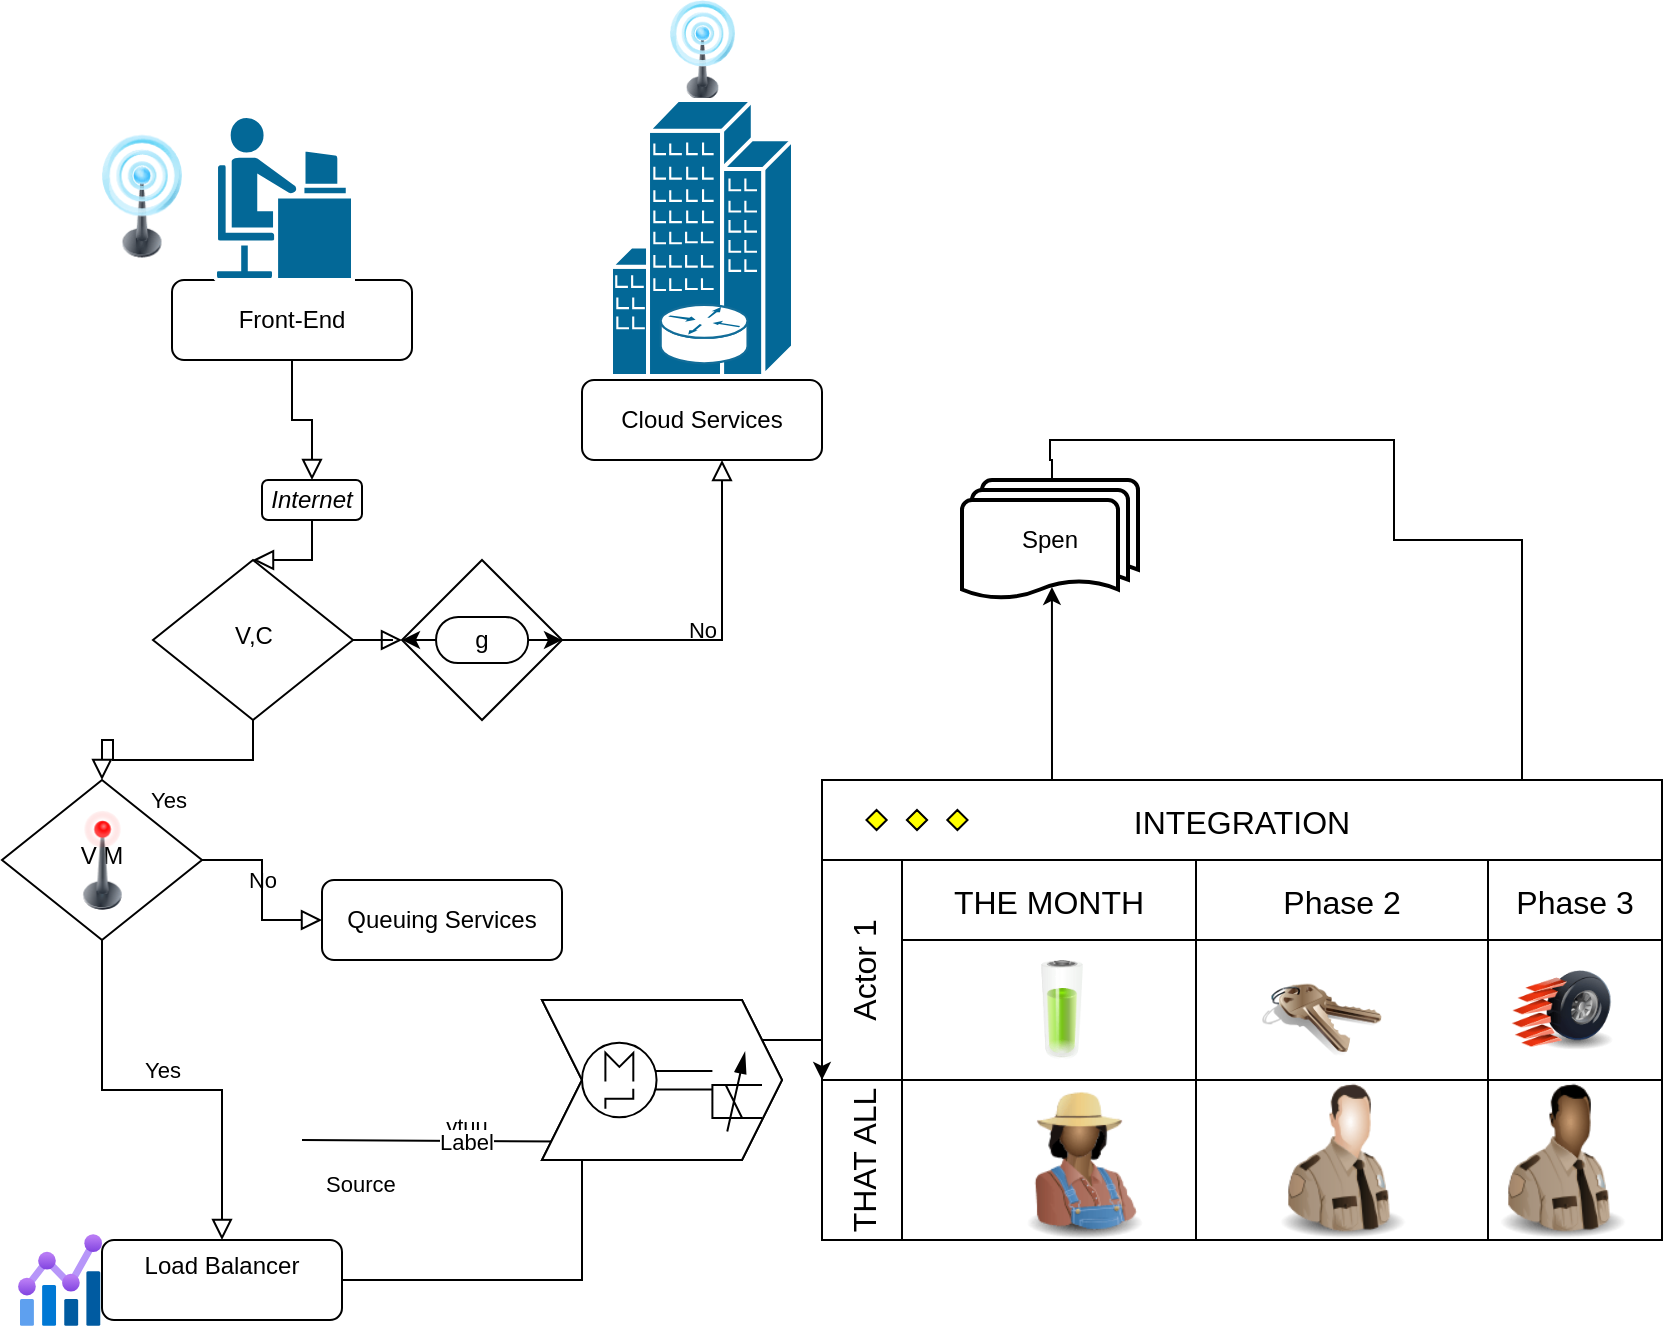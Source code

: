 <mxfile version="24.6.3" type="github">
  <diagram id="C5RBs43oDa-KdzZeNtuy" name="Page-1">
    <mxGraphModel dx="1396" dy="1928" grid="1" gridSize="10" guides="1" tooltips="1" connect="1" arrows="1" fold="1" page="1" pageScale="1" pageWidth="827" pageHeight="1169" math="0" shadow="0">
      <root>
        <mxCell id="WIyWlLk6GJQsqaUBKTNV-0" />
        <mxCell id="WIyWlLk6GJQsqaUBKTNV-1" parent="WIyWlLk6GJQsqaUBKTNV-0" />
        <mxCell id="WIyWlLk6GJQsqaUBKTNV-2" value="" style="rounded=0;html=1;jettySize=auto;orthogonalLoop=1;fontSize=11;endArrow=block;endFill=0;endSize=8;strokeWidth=1;shadow=0;labelBackgroundColor=none;edgeStyle=orthogonalEdgeStyle;" parent="WIyWlLk6GJQsqaUBKTNV-1" source="cN8vLHwPZhZ4Xk_SkVCp-0" target="WIyWlLk6GJQsqaUBKTNV-6" edge="1">
          <mxGeometry relative="1" as="geometry" />
        </mxCell>
        <mxCell id="WIyWlLk6GJQsqaUBKTNV-3" value="Front-End" style="rounded=1;whiteSpace=wrap;html=1;fontSize=12;glass=0;strokeWidth=1;shadow=0;" parent="WIyWlLk6GJQsqaUBKTNV-1" vertex="1">
          <mxGeometry x="165" y="30" width="120" height="40" as="geometry" />
        </mxCell>
        <mxCell id="WIyWlLk6GJQsqaUBKTNV-4" value="Yes" style="rounded=0;html=1;jettySize=auto;orthogonalLoop=1;fontSize=11;endArrow=block;endFill=0;endSize=8;strokeWidth=1;shadow=0;labelBackgroundColor=none;edgeStyle=orthogonalEdgeStyle;" parent="WIyWlLk6GJQsqaUBKTNV-1" source="WIyWlLk6GJQsqaUBKTNV-6" target="WIyWlLk6GJQsqaUBKTNV-10" edge="1">
          <mxGeometry y="20" relative="1" as="geometry">
            <mxPoint as="offset" />
          </mxGeometry>
        </mxCell>
        <mxCell id="WIyWlLk6GJQsqaUBKTNV-5" value="No" style="edgeStyle=orthogonalEdgeStyle;rounded=0;html=1;jettySize=auto;orthogonalLoop=1;fontSize=11;endArrow=block;endFill=0;endSize=8;strokeWidth=1;shadow=0;labelBackgroundColor=none;" parent="WIyWlLk6GJQsqaUBKTNV-1" source="36a9kYMfMAS5ei_OKQ5W-0" target="WIyWlLk6GJQsqaUBKTNV-7" edge="1">
          <mxGeometry y="10" relative="1" as="geometry">
            <mxPoint as="offset" />
            <Array as="points">
              <mxPoint x="440" y="210" />
            </Array>
          </mxGeometry>
        </mxCell>
        <mxCell id="WIyWlLk6GJQsqaUBKTNV-6" value="V,C" style="rhombus;whiteSpace=wrap;html=1;shadow=0;fontFamily=Helvetica;fontSize=12;align=center;strokeWidth=1;spacing=6;spacingTop=-4;" parent="WIyWlLk6GJQsqaUBKTNV-1" vertex="1">
          <mxGeometry x="155.5" y="170" width="100" height="80" as="geometry" />
        </mxCell>
        <mxCell id="WIyWlLk6GJQsqaUBKTNV-7" value="Cloud Services" style="rounded=1;whiteSpace=wrap;html=1;fontSize=12;glass=0;strokeWidth=1;shadow=0;" parent="WIyWlLk6GJQsqaUBKTNV-1" vertex="1">
          <mxGeometry x="370" y="80" width="120" height="40" as="geometry" />
        </mxCell>
        <mxCell id="WIyWlLk6GJQsqaUBKTNV-8" value="No" style="rounded=0;html=1;jettySize=auto;orthogonalLoop=1;fontSize=11;endArrow=block;endFill=0;endSize=8;strokeWidth=1;shadow=0;labelBackgroundColor=none;edgeStyle=orthogonalEdgeStyle;" parent="WIyWlLk6GJQsqaUBKTNV-1" source="WIyWlLk6GJQsqaUBKTNV-10" target="WIyWlLk6GJQsqaUBKTNV-11" edge="1">
          <mxGeometry x="0.333" y="20" relative="1" as="geometry">
            <mxPoint as="offset" />
          </mxGeometry>
        </mxCell>
        <mxCell id="WIyWlLk6GJQsqaUBKTNV-9" value="Yes" style="edgeStyle=orthogonalEdgeStyle;rounded=0;html=1;jettySize=auto;orthogonalLoop=1;fontSize=11;endArrow=block;endFill=0;endSize=8;strokeWidth=1;shadow=0;labelBackgroundColor=none;" parent="WIyWlLk6GJQsqaUBKTNV-1" source="WIyWlLk6GJQsqaUBKTNV-10" target="WIyWlLk6GJQsqaUBKTNV-12" edge="1">
          <mxGeometry y="10" relative="1" as="geometry">
            <mxPoint as="offset" />
          </mxGeometry>
        </mxCell>
        <mxCell id="WIyWlLk6GJQsqaUBKTNV-10" value="V M" style="rhombus;whiteSpace=wrap;html=1;shadow=0;fontFamily=Helvetica;fontSize=12;align=center;strokeWidth=1;spacing=6;spacingTop=-4;" parent="WIyWlLk6GJQsqaUBKTNV-1" vertex="1">
          <mxGeometry x="80" y="280" width="100" height="80" as="geometry" />
        </mxCell>
        <mxCell id="WIyWlLk6GJQsqaUBKTNV-11" value="Queuing Services" style="rounded=1;whiteSpace=wrap;html=1;fontSize=12;glass=0;strokeWidth=1;shadow=0;" parent="WIyWlLk6GJQsqaUBKTNV-1" vertex="1">
          <mxGeometry x="240" y="330" width="120" height="40" as="geometry" />
        </mxCell>
        <mxCell id="K9lmm6ITHRkYkjCh9aoi-13" style="edgeStyle=orthogonalEdgeStyle;rounded=0;orthogonalLoop=1;jettySize=auto;html=1;exitX=1;exitY=0.5;exitDx=0;exitDy=0;entryX=0;entryY=0;entryDx=0;entryDy=0;entryPerimeter=0;" parent="WIyWlLk6GJQsqaUBKTNV-1" source="WIyWlLk6GJQsqaUBKTNV-12" target="K9lmm6ITHRkYkjCh9aoi-9" edge="1">
          <mxGeometry relative="1" as="geometry">
            <mxPoint x="370" y="520" as="targetPoint" />
            <mxPoint x="200" y="630" as="sourcePoint" />
          </mxGeometry>
        </mxCell>
        <mxCell id="WIyWlLk6GJQsqaUBKTNV-12" value="Load Balancer&lt;div&gt;&lt;br&gt;&lt;/div&gt;" style="rounded=1;whiteSpace=wrap;html=1;fontSize=12;glass=0;strokeWidth=1;shadow=0;" parent="WIyWlLk6GJQsqaUBKTNV-1" vertex="1">
          <mxGeometry x="130" y="510" width="120" height="40" as="geometry" />
        </mxCell>
        <mxCell id="K9lmm6ITHRkYkjCh9aoi-0" value="INTEGRATION" style="shape=table;childLayout=tableLayout;startSize=40;collapsible=0;recursiveResize=0;expand=0;fontSize=16;" parent="WIyWlLk6GJQsqaUBKTNV-1" vertex="1">
          <mxGeometry x="490" y="280" width="420" height="230" as="geometry" />
        </mxCell>
        <mxCell id="K9lmm6ITHRkYkjCh9aoi-1" value="Actor 1" style="shape=tableRow;horizontal=0;swimlaneHead=0;swimlaneBody=0;top=0;left=0;strokeColor=inherit;bottom=0;right=0;dropTarget=0;fontStyle=0;fillColor=none;points=[[0,0.5],[1,0.5]];portConstraint=eastwest;startSize=40;collapsible=0;recursiveResize=0;expand=0;fontSize=16;" parent="K9lmm6ITHRkYkjCh9aoi-0" vertex="1">
          <mxGeometry y="40" width="420" height="110" as="geometry" />
        </mxCell>
        <mxCell id="K9lmm6ITHRkYkjCh9aoi-2" value="THE MONTH" style="swimlane;swimlaneHead=0;swimlaneBody=0;fontStyle=0;strokeColor=inherit;connectable=0;fillColor=none;startSize=40;collapsible=0;recursiveResize=0;expand=0;fontSize=16;" parent="K9lmm6ITHRkYkjCh9aoi-1" vertex="1">
          <mxGeometry x="40" width="147" height="110" as="geometry">
            <mxRectangle width="147" height="110" as="alternateBounds" />
          </mxGeometry>
        </mxCell>
        <mxCell id="G1_ArWrjhfc6JRguIi_L-3" value="" style="image;html=1;image=img/lib/clip_art/general/Battery_75_128x128.png" parent="K9lmm6ITHRkYkjCh9aoi-2" vertex="1">
          <mxGeometry x="40" y="50" width="80" height="50" as="geometry" />
        </mxCell>
        <mxCell id="K9lmm6ITHRkYkjCh9aoi-3" value="Phase 2" style="swimlane;swimlaneHead=0;swimlaneBody=0;fontStyle=0;strokeColor=inherit;connectable=0;fillColor=none;startSize=40;collapsible=0;recursiveResize=0;expand=0;fontSize=16;" parent="K9lmm6ITHRkYkjCh9aoi-1" vertex="1">
          <mxGeometry x="187" width="146" height="110" as="geometry">
            <mxRectangle width="146" height="110" as="alternateBounds" />
          </mxGeometry>
        </mxCell>
        <mxCell id="G1_ArWrjhfc6JRguIi_L-4" value="" style="image;html=1;image=img/lib/clip_art/general/Keys_128x128.png" parent="K9lmm6ITHRkYkjCh9aoi-3" vertex="1">
          <mxGeometry x="33" y="40" width="60" height="80" as="geometry" />
        </mxCell>
        <mxCell id="K9lmm6ITHRkYkjCh9aoi-4" value="Phase 3" style="swimlane;swimlaneHead=0;swimlaneBody=0;fontStyle=0;strokeColor=inherit;connectable=0;fillColor=none;startSize=40;collapsible=0;recursiveResize=0;expand=0;fontSize=16;" parent="K9lmm6ITHRkYkjCh9aoi-1" vertex="1">
          <mxGeometry x="333" width="87" height="110" as="geometry">
            <mxRectangle width="87" height="110" as="alternateBounds" />
          </mxGeometry>
        </mxCell>
        <mxCell id="G1_ArWrjhfc6JRguIi_L-6" value="" style="image;html=1;image=img/lib/clip_art/general/Tire_128x128.png" parent="K9lmm6ITHRkYkjCh9aoi-4" vertex="1">
          <mxGeometry x="-3" y="55" width="80" height="40" as="geometry" />
        </mxCell>
        <mxCell id="K9lmm6ITHRkYkjCh9aoi-9" value="THAT ALL" style="shape=tableRow;horizontal=0;swimlaneHead=0;swimlaneBody=0;top=0;left=0;strokeColor=inherit;bottom=0;right=0;dropTarget=0;fontStyle=0;fillColor=none;points=[[0,0.5],[1,0.5]];portConstraint=eastwest;startSize=40;collapsible=0;recursiveResize=0;expand=0;fontSize=16;" parent="K9lmm6ITHRkYkjCh9aoi-0" vertex="1">
          <mxGeometry y="150" width="420" height="80" as="geometry" />
        </mxCell>
        <mxCell id="K9lmm6ITHRkYkjCh9aoi-10" value="" style="swimlane;swimlaneHead=0;swimlaneBody=0;fontStyle=0;connectable=0;strokeColor=inherit;fillColor=none;startSize=0;collapsible=0;recursiveResize=0;expand=0;fontSize=16;" parent="K9lmm6ITHRkYkjCh9aoi-9" vertex="1">
          <mxGeometry x="40" width="147" height="80" as="geometry">
            <mxRectangle width="147" height="80" as="alternateBounds" />
          </mxGeometry>
        </mxCell>
        <mxCell id="G1_ArWrjhfc6JRguIi_L-7" value="" style="image;html=1;image=img/lib/clip_art/people/Farmer_Woman_Black_128x128.png" parent="K9lmm6ITHRkYkjCh9aoi-10" vertex="1">
          <mxGeometry x="50" width="80" height="80" as="geometry" />
        </mxCell>
        <mxCell id="K9lmm6ITHRkYkjCh9aoi-11" value="" style="swimlane;swimlaneHead=0;swimlaneBody=0;fontStyle=0;connectable=0;strokeColor=inherit;fillColor=none;startSize=0;collapsible=0;recursiveResize=0;expand=0;fontSize=16;" parent="K9lmm6ITHRkYkjCh9aoi-9" vertex="1">
          <mxGeometry x="187" width="146" height="80" as="geometry">
            <mxRectangle width="146" height="80" as="alternateBounds" />
          </mxGeometry>
        </mxCell>
        <mxCell id="G1_ArWrjhfc6JRguIi_L-8" value="" style="image;html=1;image=img/lib/clip_art/people/Security_Man_128x128.png" parent="K9lmm6ITHRkYkjCh9aoi-11" vertex="1">
          <mxGeometry x="33" width="80" height="80" as="geometry" />
        </mxCell>
        <mxCell id="K9lmm6ITHRkYkjCh9aoi-12" value="" style="swimlane;swimlaneHead=0;swimlaneBody=0;fontStyle=0;connectable=0;strokeColor=inherit;fillColor=none;startSize=0;collapsible=0;recursiveResize=0;expand=0;fontSize=16;" parent="K9lmm6ITHRkYkjCh9aoi-9" vertex="1">
          <mxGeometry x="333" width="87" height="80" as="geometry">
            <mxRectangle width="87" height="80" as="alternateBounds" />
          </mxGeometry>
        </mxCell>
        <mxCell id="G1_ArWrjhfc6JRguIi_L-9" value="" style="image;html=1;image=img/lib/clip_art/people/Security_Man_Black_128x128.png" parent="K9lmm6ITHRkYkjCh9aoi-12" vertex="1">
          <mxGeometry x="-3" width="80" height="80" as="geometry" />
        </mxCell>
        <mxCell id="cN8vLHwPZhZ4Xk_SkVCp-4" value="ytuu&lt;div&gt;&lt;br&gt;&lt;/div&gt;" style="endArrow=classic;html=1;rounded=0;entryX=-0.015;entryY=0.258;entryDx=0;entryDy=0;entryPerimeter=0;" parent="WIyWlLk6GJQsqaUBKTNV-1" edge="1">
          <mxGeometry relative="1" as="geometry">
            <mxPoint x="230" y="460" as="sourcePoint" />
            <mxPoint x="393.7" y="460.96" as="targetPoint" />
          </mxGeometry>
        </mxCell>
        <mxCell id="cN8vLHwPZhZ4Xk_SkVCp-5" value="Label" style="edgeLabel;resizable=0;html=1;;align=center;verticalAlign=middle;" parent="cN8vLHwPZhZ4Xk_SkVCp-4" connectable="0" vertex="1">
          <mxGeometry relative="1" as="geometry" />
        </mxCell>
        <mxCell id="cN8vLHwPZhZ4Xk_SkVCp-6" value="Source" style="edgeLabel;resizable=0;html=1;;align=left;verticalAlign=bottom;" parent="cN8vLHwPZhZ4Xk_SkVCp-4" connectable="0" vertex="1">
          <mxGeometry x="-1" relative="1" as="geometry">
            <mxPoint x="10" y="30" as="offset" />
          </mxGeometry>
        </mxCell>
        <mxCell id="cN8vLHwPZhZ4Xk_SkVCp-7" value="Target" style="edgeLabel;resizable=0;html=1;;align=right;verticalAlign=bottom;" parent="cN8vLHwPZhZ4Xk_SkVCp-4" connectable="0" vertex="1">
          <mxGeometry x="1" relative="1" as="geometry" />
        </mxCell>
        <mxCell id="8sk5rrEN35wD6zuWlLkL-0" value="" style="rounded=0;html=1;jettySize=auto;orthogonalLoop=1;fontSize=11;endArrow=block;endFill=0;endSize=8;strokeWidth=1;shadow=0;labelBackgroundColor=none;edgeStyle=orthogonalEdgeStyle;" parent="WIyWlLk6GJQsqaUBKTNV-1" source="WIyWlLk6GJQsqaUBKTNV-3" target="cN8vLHwPZhZ4Xk_SkVCp-0" edge="1">
          <mxGeometry relative="1" as="geometry">
            <mxPoint x="235" y="110" as="sourcePoint" />
            <mxPoint x="220" y="170" as="targetPoint" />
          </mxGeometry>
        </mxCell>
        <mxCell id="cN8vLHwPZhZ4Xk_SkVCp-0" value="Internet" style="rounded=1;whiteSpace=wrap;html=1;fontStyle=2" parent="WIyWlLk6GJQsqaUBKTNV-1" vertex="1">
          <mxGeometry x="210" y="130" width="50" height="20" as="geometry" />
        </mxCell>
        <mxCell id="8sk5rrEN35wD6zuWlLkL-1" value="" style="edgeStyle=orthogonalEdgeStyle;rounded=0;html=1;jettySize=auto;orthogonalLoop=1;fontSize=11;endArrow=block;endFill=0;endSize=8;strokeWidth=1;shadow=0;labelBackgroundColor=none;" parent="WIyWlLk6GJQsqaUBKTNV-1" source="WIyWlLk6GJQsqaUBKTNV-6" target="36a9kYMfMAS5ei_OKQ5W-0" edge="1">
          <mxGeometry y="10" relative="1" as="geometry">
            <mxPoint as="offset" />
            <Array as="points" />
            <mxPoint x="250" y="210" as="sourcePoint" />
            <mxPoint x="410" y="90" as="targetPoint" />
          </mxGeometry>
        </mxCell>
        <mxCell id="36a9kYMfMAS5ei_OKQ5W-0" value="g" style="rhombus;whiteSpace=wrap;html=1;" parent="WIyWlLk6GJQsqaUBKTNV-1" vertex="1">
          <mxGeometry x="280" y="170" width="80" height="80" as="geometry" />
        </mxCell>
        <mxCell id="LERAnsDfblFJw3YjVmCZ-1" value="" style="shape=step;perimeter=stepPerimeter;whiteSpace=wrap;html=1;fixedSize=1;" parent="WIyWlLk6GJQsqaUBKTNV-1" vertex="1">
          <mxGeometry x="350" y="390" width="120" height="80" as="geometry" />
        </mxCell>
        <mxCell id="LERAnsDfblFJw3YjVmCZ-2" value="" style="shape=step;perimeter=stepPerimeter;whiteSpace=wrap;html=1;fixedSize=1;" parent="WIyWlLk6GJQsqaUBKTNV-1" vertex="1">
          <mxGeometry x="350" y="390" width="120" height="80" as="geometry" />
        </mxCell>
        <mxCell id="G1_ArWrjhfc6JRguIi_L-10" value="" style="image;html=1;image=img/lib/clip_art/telecommunication/Signal_tower_on_128x128.png" parent="WIyWlLk6GJQsqaUBKTNV-1" vertex="1">
          <mxGeometry x="400.5" y="-110" width="59.5" height="50" as="geometry" />
        </mxCell>
        <mxCell id="G1_ArWrjhfc6JRguIi_L-12" value="" style="image;html=1;image=img/lib/clip_art/telecommunication/Signal_tower_off_128x128.png" parent="WIyWlLk6GJQsqaUBKTNV-1" vertex="1">
          <mxGeometry x="90" y="295" width="80" height="50" as="geometry" />
        </mxCell>
        <mxCell id="G1_ArWrjhfc6JRguIi_L-13" value="Spen" style="strokeWidth=2;html=1;shape=mxgraph.flowchart.multi-document;whiteSpace=wrap;" parent="WIyWlLk6GJQsqaUBKTNV-1" vertex="1">
          <mxGeometry x="560" y="130" width="88" height="60" as="geometry" />
        </mxCell>
        <mxCell id="G1_ArWrjhfc6JRguIi_L-14" value="" style="verticalLabelPosition=bottom;verticalAlign=top;html=1;shape=mxgraph.flowchart.parallel_mode;pointerEvents=1" parent="WIyWlLk6GJQsqaUBKTNV-1" vertex="1">
          <mxGeometry x="490" y="280" width="95" height="40" as="geometry" />
        </mxCell>
        <mxCell id="G1_ArWrjhfc6JRguIi_L-18" value="" style="verticalLabelPosition=bottom;aspect=fixed;html=1;verticalAlign=top;fillColor=strokeColor;align=center;outlineConnect=0;shape=mxgraph.fluid_power.x10070;points=[[1,0.38,0],[1,0.5,0],[1,0.62,0]]" parent="WIyWlLk6GJQsqaUBKTNV-1" vertex="1">
          <mxGeometry x="370" y="411.36" width="65.2" height="37.28" as="geometry" />
        </mxCell>
        <mxCell id="G1_ArWrjhfc6JRguIi_L-19" value="" style="verticalLabelPosition=bottom;aspect=fixed;html=1;verticalAlign=top;fillColor=strokeColor;align=center;outlineConnect=0;shape=mxgraph.fluid_power.x10150;points=[[0,0.39,0],[0,0.605,0],[0,0.82,0]]" parent="WIyWlLk6GJQsqaUBKTNV-1" vertex="1">
          <mxGeometry x="435.2" y="417.38" width="24.8" height="38.4" as="geometry" />
        </mxCell>
        <mxCell id="G1_ArWrjhfc6JRguIi_L-21" style="edgeStyle=orthogonalEdgeStyle;rounded=0;orthogonalLoop=1;jettySize=auto;html=1;exitX=0;exitY=0.5;exitDx=0;exitDy=0;exitPerimeter=0;" parent="WIyWlLk6GJQsqaUBKTNV-1" source="G1_ArWrjhfc6JRguIi_L-20" edge="1">
          <mxGeometry relative="1" as="geometry">
            <mxPoint x="280" y="210" as="targetPoint" />
          </mxGeometry>
        </mxCell>
        <mxCell id="G1_ArWrjhfc6JRguIi_L-22" style="edgeStyle=orthogonalEdgeStyle;rounded=0;orthogonalLoop=1;jettySize=auto;html=1;exitX=1;exitY=0.5;exitDx=0;exitDy=0;exitPerimeter=0;entryX=1;entryY=0.5;entryDx=0;entryDy=0;" parent="WIyWlLk6GJQsqaUBKTNV-1" source="G1_ArWrjhfc6JRguIi_L-20" target="36a9kYMfMAS5ei_OKQ5W-0" edge="1">
          <mxGeometry relative="1" as="geometry" />
        </mxCell>
        <mxCell id="G1_ArWrjhfc6JRguIi_L-20" value="" style="verticalLabelPosition=bottom;aspect=fixed;html=1;verticalAlign=top;fillColor=strokeColor;align=center;outlineConnect=0;shape=mxgraph.fluid_power.x12370;points=[[0,0.5,0],[1,0.5,0]]" parent="WIyWlLk6GJQsqaUBKTNV-1" vertex="1">
          <mxGeometry x="285" y="198.45" width="70" height="23.1" as="geometry" />
        </mxCell>
        <mxCell id="G1_ArWrjhfc6JRguIi_L-23" value="" style="shape=mxgraph.cisco.routers.router_in_building;sketch=0;html=1;pointerEvents=1;dashed=0;fillColor=#036897;strokeColor=#ffffff;strokeWidth=2;verticalLabelPosition=bottom;verticalAlign=top;align=center;outlineConnect=0;" parent="WIyWlLk6GJQsqaUBKTNV-1" vertex="1">
          <mxGeometry x="384.5" y="-60" width="91" height="138" as="geometry" />
        </mxCell>
        <mxCell id="G1_ArWrjhfc6JRguIi_L-24" value="" style="shape=mxgraph.cisco.people.androgenous_person;sketch=0;html=1;pointerEvents=1;dashed=0;fillColor=#036897;strokeColor=#ffffff;strokeWidth=2;verticalLabelPosition=bottom;verticalAlign=top;align=center;outlineConnect=0;" parent="WIyWlLk6GJQsqaUBKTNV-1" vertex="1">
          <mxGeometry x="186.5" y="-52" width="69" height="82" as="geometry" />
        </mxCell>
        <mxCell id="G1_ArWrjhfc6JRguIi_L-25" value="" style="image;aspect=fixed;html=1;points=[];align=center;fontSize=12;image=img/lib/azure2/management_governance/Metrics.svg;" parent="WIyWlLk6GJQsqaUBKTNV-1" vertex="1">
          <mxGeometry x="88.06" y="503.97" width="41.94" height="52.07" as="geometry" />
        </mxCell>
        <mxCell id="G1_ArWrjhfc6JRguIi_L-26" value="" style="image;html=1;image=img/lib/clip_art/telecommunication/Signal_tower_on_128x128.png" parent="WIyWlLk6GJQsqaUBKTNV-1" vertex="1">
          <mxGeometry x="130" y="-52" width="40" height="80" as="geometry" />
        </mxCell>
        <mxCell id="cPyhhsT_Q8YuD4qYqS2C-0" style="edgeStyle=orthogonalEdgeStyle;rounded=0;orthogonalLoop=1;jettySize=auto;html=1;entryX=0.511;entryY=0.75;entryDx=0;entryDy=0;entryPerimeter=0;" parent="WIyWlLk6GJQsqaUBKTNV-1" edge="1">
          <mxGeometry relative="1" as="geometry">
            <Array as="points">
              <mxPoint x="605" y="120" />
              <mxPoint x="604" y="120" />
              <mxPoint x="604" y="110" />
              <mxPoint x="776" y="110" />
              <mxPoint x="776" y="160" />
              <mxPoint x="840" y="160" />
              <mxPoint x="840" y="280" />
              <mxPoint x="605" y="280" />
            </Array>
            <mxPoint x="605" y="130" as="sourcePoint" />
            <mxPoint x="604.968" y="183.45" as="targetPoint" />
          </mxGeometry>
        </mxCell>
      </root>
    </mxGraphModel>
  </diagram>
</mxfile>
